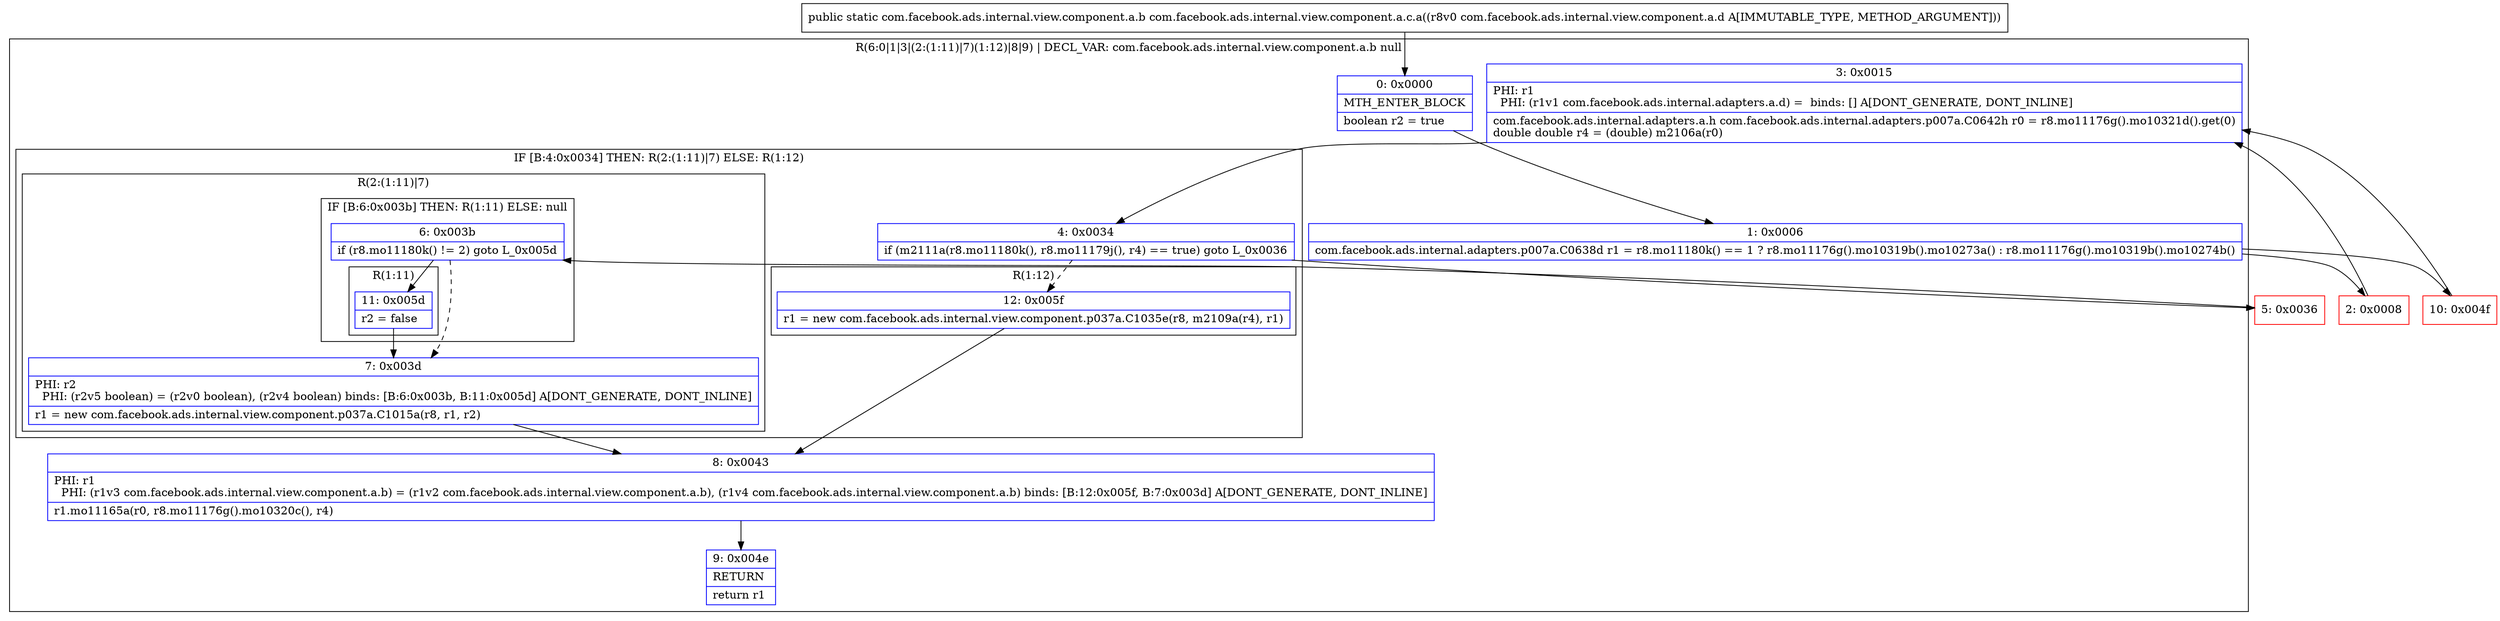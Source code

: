 digraph "CFG forcom.facebook.ads.internal.view.component.a.c.a(Lcom\/facebook\/ads\/internal\/view\/component\/a\/d;)Lcom\/facebook\/ads\/internal\/view\/component\/a\/b;" {
subgraph cluster_Region_1574139648 {
label = "R(6:0|1|3|(2:(1:11)|7)(1:12)|8|9) | DECL_VAR: com.facebook.ads.internal.view.component.a.b null\l";
node [shape=record,color=blue];
Node_0 [shape=record,label="{0\:\ 0x0000|MTH_ENTER_BLOCK\l|boolean r2 = true\l}"];
Node_1 [shape=record,label="{1\:\ 0x0006|com.facebook.ads.internal.adapters.p007a.C0638d r1 = r8.mo11180k() == 1 ? r8.mo11176g().mo10319b().mo10273a() : r8.mo11176g().mo10319b().mo10274b()\l}"];
Node_3 [shape=record,label="{3\:\ 0x0015|PHI: r1 \l  PHI: (r1v1 com.facebook.ads.internal.adapters.a.d) =  binds: [] A[DONT_GENERATE, DONT_INLINE]\l|com.facebook.ads.internal.adapters.a.h com.facebook.ads.internal.adapters.p007a.C0642h r0 = r8.mo11176g().mo10321d().get(0)\ldouble double r4 = (double) m2106a(r0)\l}"];
subgraph cluster_IfRegion_393386865 {
label = "IF [B:4:0x0034] THEN: R(2:(1:11)|7) ELSE: R(1:12)";
node [shape=record,color=blue];
Node_4 [shape=record,label="{4\:\ 0x0034|if (m2111a(r8.mo11180k(), r8.mo11179j(), r4) == true) goto L_0x0036\l}"];
subgraph cluster_Region_2130961444 {
label = "R(2:(1:11)|7)";
node [shape=record,color=blue];
subgraph cluster_IfRegion_2051299919 {
label = "IF [B:6:0x003b] THEN: R(1:11) ELSE: null";
node [shape=record,color=blue];
Node_6 [shape=record,label="{6\:\ 0x003b|if (r8.mo11180k() != 2) goto L_0x005d\l}"];
subgraph cluster_Region_2124638984 {
label = "R(1:11)";
node [shape=record,color=blue];
Node_11 [shape=record,label="{11\:\ 0x005d|r2 = false\l}"];
}
}
Node_7 [shape=record,label="{7\:\ 0x003d|PHI: r2 \l  PHI: (r2v5 boolean) = (r2v0 boolean), (r2v4 boolean) binds: [B:6:0x003b, B:11:0x005d] A[DONT_GENERATE, DONT_INLINE]\l|r1 = new com.facebook.ads.internal.view.component.p037a.C1015a(r8, r1, r2)\l}"];
}
subgraph cluster_Region_1365216557 {
label = "R(1:12)";
node [shape=record,color=blue];
Node_12 [shape=record,label="{12\:\ 0x005f|r1 = new com.facebook.ads.internal.view.component.p037a.C1035e(r8, m2109a(r4), r1)\l}"];
}
}
Node_8 [shape=record,label="{8\:\ 0x0043|PHI: r1 \l  PHI: (r1v3 com.facebook.ads.internal.view.component.a.b) = (r1v2 com.facebook.ads.internal.view.component.a.b), (r1v4 com.facebook.ads.internal.view.component.a.b) binds: [B:12:0x005f, B:7:0x003d] A[DONT_GENERATE, DONT_INLINE]\l|r1.mo11165a(r0, r8.mo11176g().mo10320c(), r4)\l}"];
Node_9 [shape=record,label="{9\:\ 0x004e|RETURN\l|return r1\l}"];
}
Node_2 [shape=record,color=red,label="{2\:\ 0x0008}"];
Node_5 [shape=record,color=red,label="{5\:\ 0x0036}"];
Node_10 [shape=record,color=red,label="{10\:\ 0x004f}"];
MethodNode[shape=record,label="{public static com.facebook.ads.internal.view.component.a.b com.facebook.ads.internal.view.component.a.c.a((r8v0 com.facebook.ads.internal.view.component.a.d A[IMMUTABLE_TYPE, METHOD_ARGUMENT])) }"];
MethodNode -> Node_0;
Node_0 -> Node_1;
Node_1 -> Node_2;
Node_1 -> Node_10;
Node_3 -> Node_4;
Node_4 -> Node_5;
Node_4 -> Node_12[style=dashed];
Node_6 -> Node_7[style=dashed];
Node_6 -> Node_11;
Node_11 -> Node_7;
Node_7 -> Node_8;
Node_12 -> Node_8;
Node_8 -> Node_9;
Node_2 -> Node_3;
Node_5 -> Node_6;
Node_10 -> Node_3;
}

